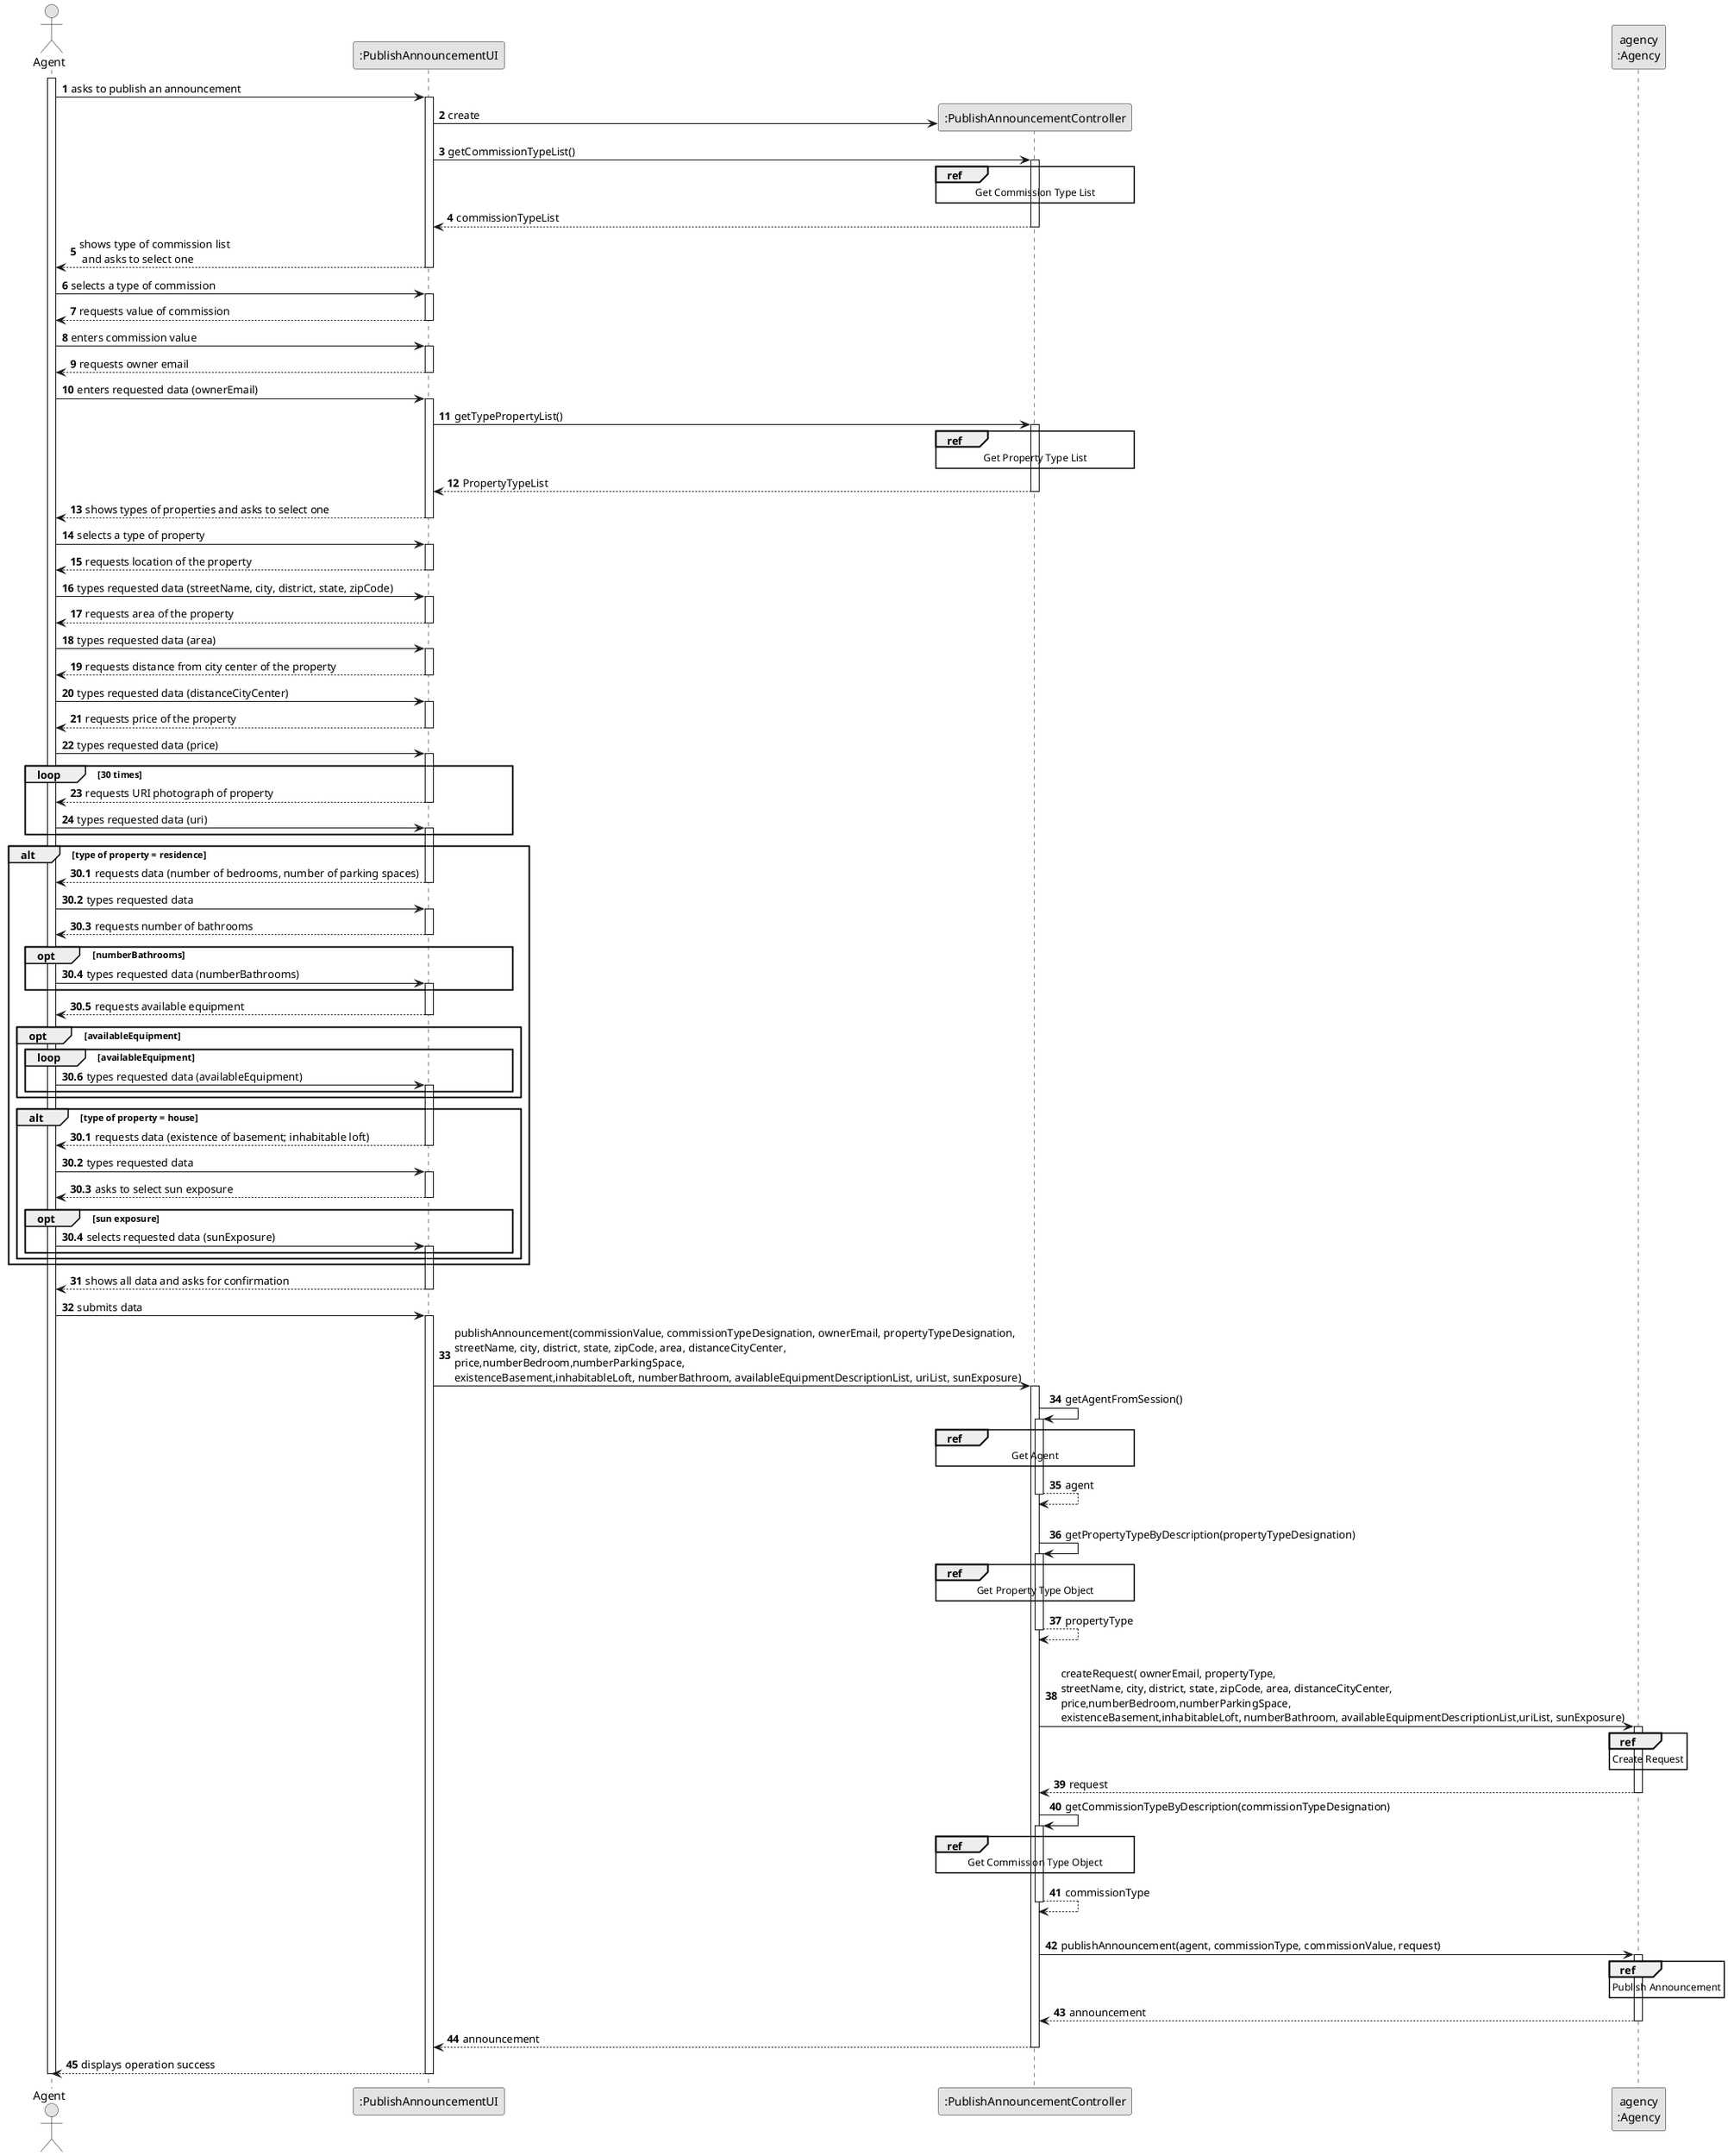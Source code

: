 @startuml
skinparam monochrome true
skinparam packageStyle rectangle
skinparam shadowing false

autonumber

'hide footbox
actor "Agent" as ADM
participant ":PublishAnnouncementUI" as UI
participant ":PublishAnnouncementController" as CTRL
participant "agency\n:Agency" as AGENCY



activate ADM

            ADM -> UI : asks to publish an announcement
            activate UI

                UI -> CTRL** : create

                UI -> CTRL : getCommissionTypeList()

                    ref over CTRL
                                Get Commission Type List
                    end ref

                    activate CTRL

                    CTRL --> UI : commissionTypeList
                deactivate CTRL

                UI --> ADM : shows type of commission list\n and asks to select one

            deactivate UI

            ADM -> UI : selects a type of commission
            activate UI


            UI --> ADM : requests value of commission
            deactivate UI

            ADM -> UI : enters commission value
            activate UI


            UI --> ADM : requests owner email
            deactivate UI

            ADM -> UI : enters requested data (ownerEmail)
            activate UI


            UI -> CTRL : getTypePropertyList()

            ref over CTRL
                        Get Property Type List
            end ref

            activate CTRL

            CTRL --> UI : PropertyTypeList
            deactivate CTRL


        UI --> ADM : shows types of properties and asks to select one
        deactivate UI

        ADM -> UI : selects a type of property
        activate UI


        UI --> ADM : requests location of the property
        deactivate UI

        ADM -> UI : types requested data (streetName, city, district, state, zipCode)
        activate UI


        UI --> ADM :  requests area of the property
        deactivate UI

        ADM -> UI : types requested data (area)
        activate UI


        UI --> ADM :  requests distance from city center of the property
        deactivate UI

        ADM -> UI : types requested data (distanceCityCenter)
        activate UI

        UI --> ADM :  requests price of the property
        deactivate UI

        ADM -> UI : types requested data (price)
        activate UI


        loop  30 times
            UI --> ADM : requests URI photograph of property
                deactivate UI

            ADM -> UI : types requested data (uri)
            activate UI
        end loop


 alt type of property = residence

        autonumber 30.1
        UI --> ADM : requests data (number of bedrooms, number of parking spaces)
        deactivate UI

        ADM -> UI : types requested data
        activate UI



        UI --> ADM : requests number of bathrooms
        deactivate UI

                opt numberBathrooms
                ADM -> UI : types requested data (numberBathrooms)
                activate UI
                end opt

        UI --> ADM : requests available equipment
        deactivate UI

                opt availableEquipment
                        loop availableEquipment
                            ADM -> UI : types requested data (availableEquipment)
                            activate UI
                        end loop
                 end opt

        alt type of property = house

        autonumber 30.1
        UI --> ADM : requests data (existence of basement; inhabitable loft)
        deactivate UI

        ADM -> UI : types requested data
        activate UI

            UI --> ADM : asks to select sun exposure
            deactivate UI

            opt sun exposure
            ADM -> UI : selects requested data (sunExposure)
            activate UI
            end opt

         end
     end

    autonumber 31
    UI --> ADM : shows all data and asks for confirmation
        deactivate UI

    ADM -> UI : submits data
    activate UI

        UI -> CTRL : publishAnnouncement(commissionValue, commissionTypeDesignation, ownerEmail, propertyTypeDesignation,\nstreetName, city, district, state, zipCode, area, distanceCityCenter,\nprice,numberBedroom,numberParkingSpace,\nexistenceBasement,inhabitableLoft, numberBathroom, availableEquipmentDescriptionList, uriList, sunExposure)
        activate CTRL

        CTRL -> CTRL : getAgentFromSession()

            ref over CTRL
                Get Agent
            end ref

            activate CTRL

        CTRL --> CTRL : agent
        deactivate CTRL

            |||
          CTRL-> CTRL : getPropertyTypeByDescription(propertyTypeDesignation)
                activate CTRL
                    ref over CTRL
                    Get Property Type Object
                    end ref
                CTRL -->  CTRL: propertyType
                deactivate CTRL

        |||
        CTRL -> AGENCY : createRequest( ownerEmail, propertyType,\nstreetName, city, district, state, zipCode, area, distanceCityCenter,\nprice,numberBedroom,numberParkingSpace,\nexistenceBasement,inhabitableLoft, numberBathroom, availableEquipmentDescriptionList,uriList, sunExposure)
        activate AGENCY

        ref over AGENCY
        Create Request
        end ref

        AGENCY -->CTRL : request

        deactivate AGENCY

        CTRL -> CTRL : getCommissionTypeByDescription(commissionTypeDesignation)
        activate CTRL
            ref over CTRL
            Get Commission Type Object
            end ref
        CTRL --> CTRL : commissionType
        deactivate CTRL

            |||
            CTRL -> AGENCY: publishAnnouncement(agent, commissionType, commissionValue, request)

                ref over AGENCY
                    Publish Announcement
                end ref

                activate AGENCY

            AGENCY --> CTRL: announcement
            deactivate AGENCY

            CTRL --> UI: announcement
            deactivate CTRL

            UI --> ADM: displays operation success
            deactivate UI

deactivate ADM

@enduml